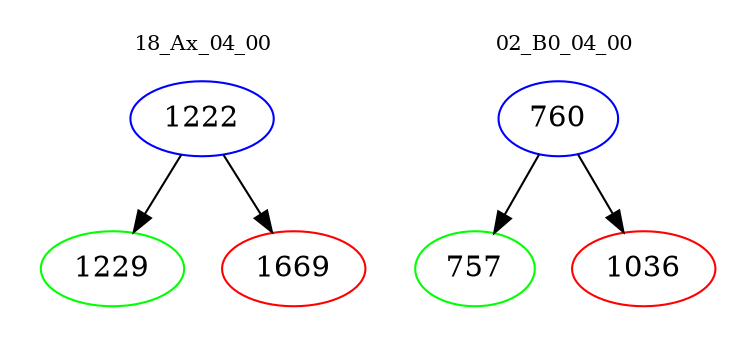 digraph{
subgraph cluster_0 {
color = white
label = "18_Ax_04_00";
fontsize=10;
T0_1222 [label="1222", color="blue"]
T0_1222 -> T0_1229 [color="black"]
T0_1229 [label="1229", color="green"]
T0_1222 -> T0_1669 [color="black"]
T0_1669 [label="1669", color="red"]
}
subgraph cluster_1 {
color = white
label = "02_B0_04_00";
fontsize=10;
T1_760 [label="760", color="blue"]
T1_760 -> T1_757 [color="black"]
T1_757 [label="757", color="green"]
T1_760 -> T1_1036 [color="black"]
T1_1036 [label="1036", color="red"]
}
}
